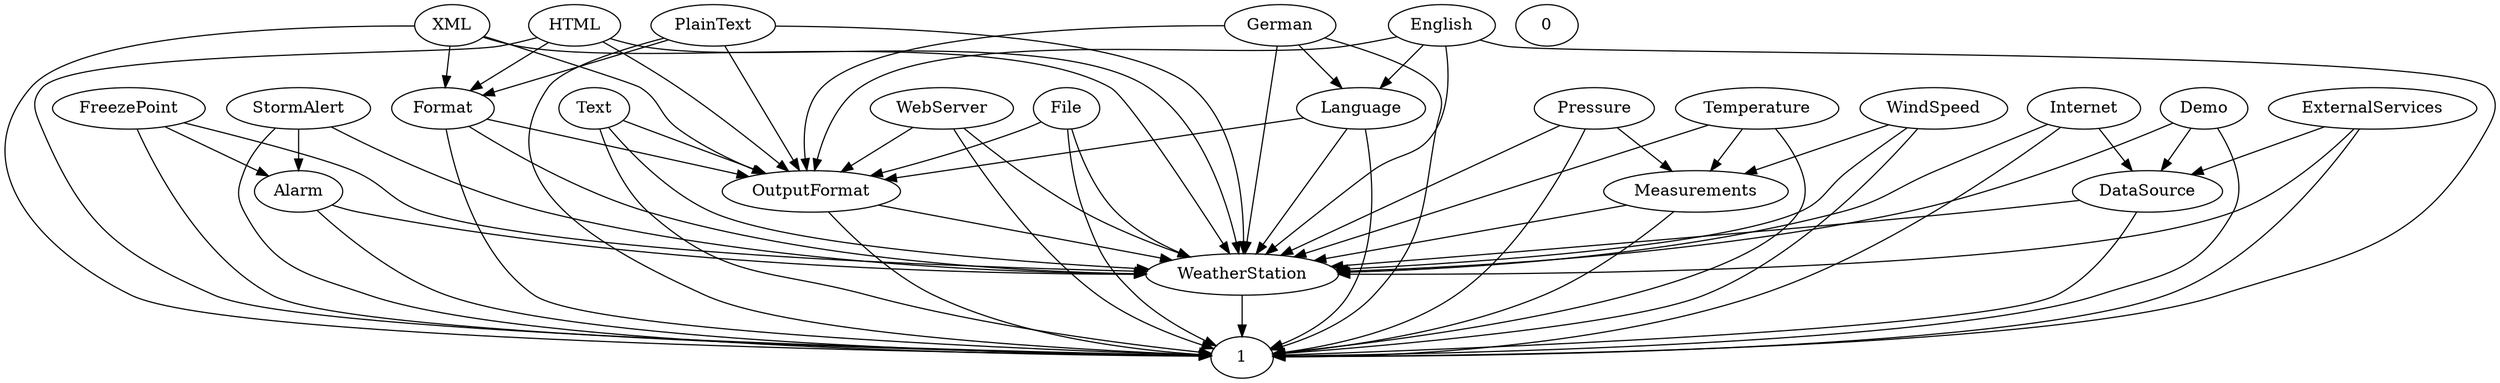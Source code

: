 digraph G {
  Pressure;
  Language;
  OutputFormat;
  Demo;
  WeatherStation;
  Alarm;
  Temperature;
  StormAlert;
  WebServer;
  PlainText;
  0;
  HTML;
  1;
  Format;
  German;
  Internet;
  ExternalServices;
  XML;
  WindSpeed;
  Measurements;
  FreezePoint;
  English;
  File;
  DataSource;
  Text;
  Pressure -> Measurements;
  Measurements -> WeatherStation;
  WindSpeed -> Measurements;
  Format -> OutputFormat;
  WeatherStation -> 1;
  Alarm -> WeatherStation;
  XML -> Format;
  OutputFormat -> WeatherStation;
  German -> Language;
  ExternalServices -> DataSource;
  Language -> OutputFormat;
  StormAlert -> Alarm;
  Demo -> DataSource;
  Temperature -> Measurements;
  PlainText -> Format;
  HTML -> Format;
  FreezePoint -> Alarm;
  File -> OutputFormat;
  English -> Language;
  Text -> OutputFormat;
  WebServer -> OutputFormat;
  Internet -> DataSource;
  DataSource -> WeatherStation;
  Pressure -> WeatherStation;
  Language -> WeatherStation;
  OutputFormat -> 1;
  Demo -> WeatherStation;
  Alarm -> 1;
  Temperature -> WeatherStation;
  StormAlert -> WeatherStation;
  StormAlert -> 1;
  WebServer -> WeatherStation;
  WebServer -> 1;
  PlainText -> OutputFormat;
  HTML -> OutputFormat;
  Format -> WeatherStation;
  Format -> 1;
  German -> OutputFormat;
  German -> WeatherStation;
  Internet -> WeatherStation;
  ExternalServices -> WeatherStation;
  XML -> OutputFormat;
  XML -> WeatherStation;
  XML -> 1;
  WindSpeed -> WeatherStation;
  Measurements -> 1;
  FreezePoint -> WeatherStation;
  FreezePoint -> 1;
  English -> OutputFormat;
  English -> WeatherStation;
  File -> WeatherStation;
  File -> 1;
  DataSource -> 1;
  Text -> WeatherStation;
  Text -> 1;
  Pressure -> 1;
  Language -> 1;
  Demo -> 1;
  Temperature -> 1;
  PlainText -> WeatherStation;
  PlainText -> 1;
  HTML -> WeatherStation;
  HTML -> 1;
  German -> 1;
  Internet -> 1;
  ExternalServices -> 1;
  WindSpeed -> 1;
  English -> 1;
}
